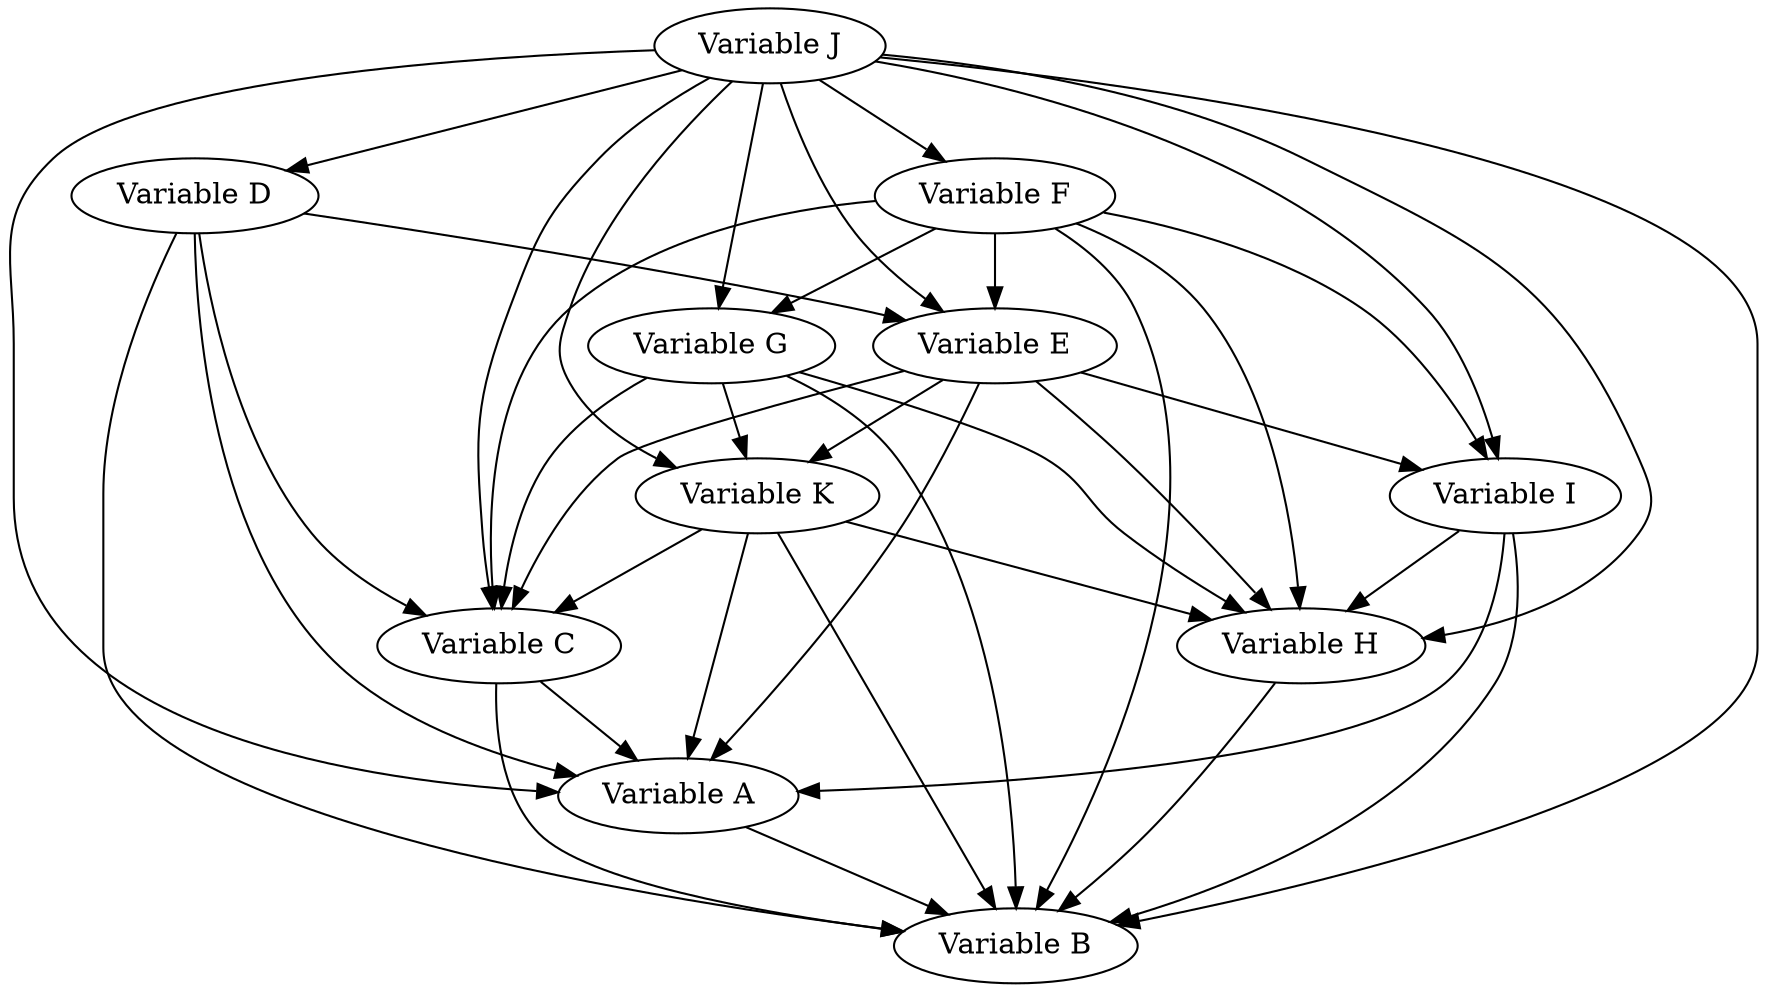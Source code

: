 // Causal DAG
digraph {
	A [label="Variable A"]
	B [label="Variable B"]
	C [label="Variable C"]
	D [label="Variable D"]
	E [label="Variable E"]
	F [label="Variable F"]
	G [label="Variable G"]
	H [label="Variable H"]
	I [label="Variable I"]
	J [label="Variable J"]
	K [label="Variable K"]
	A -> B
	C -> A
	C -> B
	D -> A
	D -> B
	D -> C
	D -> E
	E -> A
	E -> C
	E -> H
	E -> I
	E -> K
	F -> B
	F -> C
	F -> E
	F -> G
	F -> H
	F -> I
	G -> B
	G -> C
	G -> H
	G -> K
	H -> B
	I -> A
	I -> B
	I -> H
	J -> A
	J -> B
	J -> C
	J -> D
	J -> E
	J -> F
	J -> G
	J -> H
	J -> I
	J -> K
	K -> A
	K -> B
	K -> C
	K -> H
}
